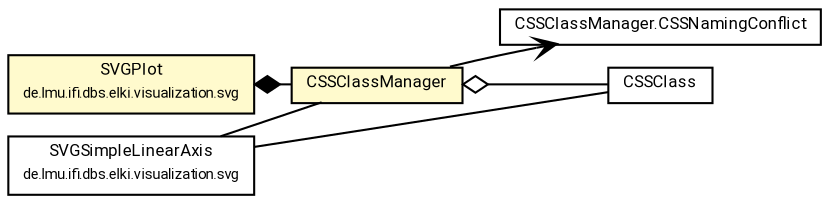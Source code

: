 #!/usr/local/bin/dot
#
# Class diagram 
# Generated by UMLGraph version R5_7_2-60-g0e99a6 (http://www.spinellis.gr/umlgraph/)
#

digraph G {
	graph [fontnames="svg"]
	edge [fontname="Roboto",fontsize=7,labelfontname="Roboto",labelfontsize=7,color="black"];
	node [fontname="Roboto",fontcolor="black",fontsize=8,shape=plaintext,margin=0,width=0,height=0];
	nodesep=0.15;
	ranksep=0.25;
	rankdir=LR;
	// de.lmu.ifi.dbs.elki.visualization.css.CSSClassManager
	c2208881 [label=<<table title="de.lmu.ifi.dbs.elki.visualization.css.CSSClassManager" border="0" cellborder="1" cellspacing="0" cellpadding="2" bgcolor="lemonChiffon" href="CSSClassManager.html" target="_parent">
		<tr><td><table border="0" cellspacing="0" cellpadding="1">
		<tr><td align="center" balign="center"> <font face="Roboto">CSSClassManager</font> </td></tr>
		</table></td></tr>
		</table>>, URL="CSSClassManager.html"];
	// de.lmu.ifi.dbs.elki.visualization.css.CSSClassManager.CSSNamingConflict
	c2208882 [label=<<table title="de.lmu.ifi.dbs.elki.visualization.css.CSSClassManager.CSSNamingConflict" border="0" cellborder="1" cellspacing="0" cellpadding="2" href="CSSClassManager.CSSNamingConflict.html" target="_parent">
		<tr><td><table border="0" cellspacing="0" cellpadding="1">
		<tr><td align="center" balign="center"> <font face="Roboto">CSSClassManager.CSSNamingConflict</font> </td></tr>
		</table></td></tr>
		</table>>, URL="CSSClassManager.CSSNamingConflict.html"];
	// de.lmu.ifi.dbs.elki.visualization.css.CSSClass
	c2208883 [label=<<table title="de.lmu.ifi.dbs.elki.visualization.css.CSSClass" border="0" cellborder="1" cellspacing="0" cellpadding="2" href="CSSClass.html" target="_parent">
		<tr><td><table border="0" cellspacing="0" cellpadding="1">
		<tr><td align="center" balign="center"> <font face="Roboto">CSSClass</font> </td></tr>
		</table></td></tr>
		</table>>, URL="CSSClass.html"];
	// de.lmu.ifi.dbs.elki.visualization.svg.SVGSimpleLinearAxis
	c2208904 [label=<<table title="de.lmu.ifi.dbs.elki.visualization.svg.SVGSimpleLinearAxis" border="0" cellborder="1" cellspacing="0" cellpadding="2" href="../svg/SVGSimpleLinearAxis.html" target="_parent">
		<tr><td><table border="0" cellspacing="0" cellpadding="1">
		<tr><td align="center" balign="center"> <font face="Roboto">SVGSimpleLinearAxis</font> </td></tr>
		<tr><td align="center" balign="center"> <font face="Roboto" point-size="7.0">de.lmu.ifi.dbs.elki.visualization.svg</font> </td></tr>
		</table></td></tr>
		</table>>, URL="../svg/SVGSimpleLinearAxis.html"];
	// de.lmu.ifi.dbs.elki.visualization.svg.SVGPlot
	c2208912 [label=<<table title="de.lmu.ifi.dbs.elki.visualization.svg.SVGPlot" border="0" cellborder="1" cellspacing="0" cellpadding="2" bgcolor="LemonChiffon" href="../svg/SVGPlot.html" target="_parent">
		<tr><td><table border="0" cellspacing="0" cellpadding="1">
		<tr><td align="center" balign="center"> <font face="Roboto">SVGPlot</font> </td></tr>
		<tr><td align="center" balign="center"> <font face="Roboto" point-size="7.0">de.lmu.ifi.dbs.elki.visualization.svg</font> </td></tr>
		</table></td></tr>
		</table>>, URL="../svg/SVGPlot.html"];
	// de.lmu.ifi.dbs.elki.visualization.css.CSSClassManager has de.lmu.ifi.dbs.elki.visualization.css.CSSClass
	c2208881 -> c2208883 [arrowhead=none,arrowtail=ediamond,dir=back,weight=4];
	// de.lmu.ifi.dbs.elki.visualization.css.CSSClassManager navassoc de.lmu.ifi.dbs.elki.visualization.css.CSSClassManager.CSSNamingConflict
	c2208881 -> c2208882 [arrowhead=open,weight=1];
	// de.lmu.ifi.dbs.elki.visualization.svg.SVGSimpleLinearAxis assoc de.lmu.ifi.dbs.elki.visualization.css.CSSClass
	c2208904 -> c2208883 [arrowhead=none,weight=2];
	// de.lmu.ifi.dbs.elki.visualization.svg.SVGSimpleLinearAxis assoc de.lmu.ifi.dbs.elki.visualization.css.CSSClassManager
	c2208904 -> c2208881 [arrowhead=none,weight=2];
	// de.lmu.ifi.dbs.elki.visualization.svg.SVGPlot composed de.lmu.ifi.dbs.elki.visualization.css.CSSClassManager
	c2208912 -> c2208881 [arrowhead=none,arrowtail=diamond,dir=back,weight=6];
}

